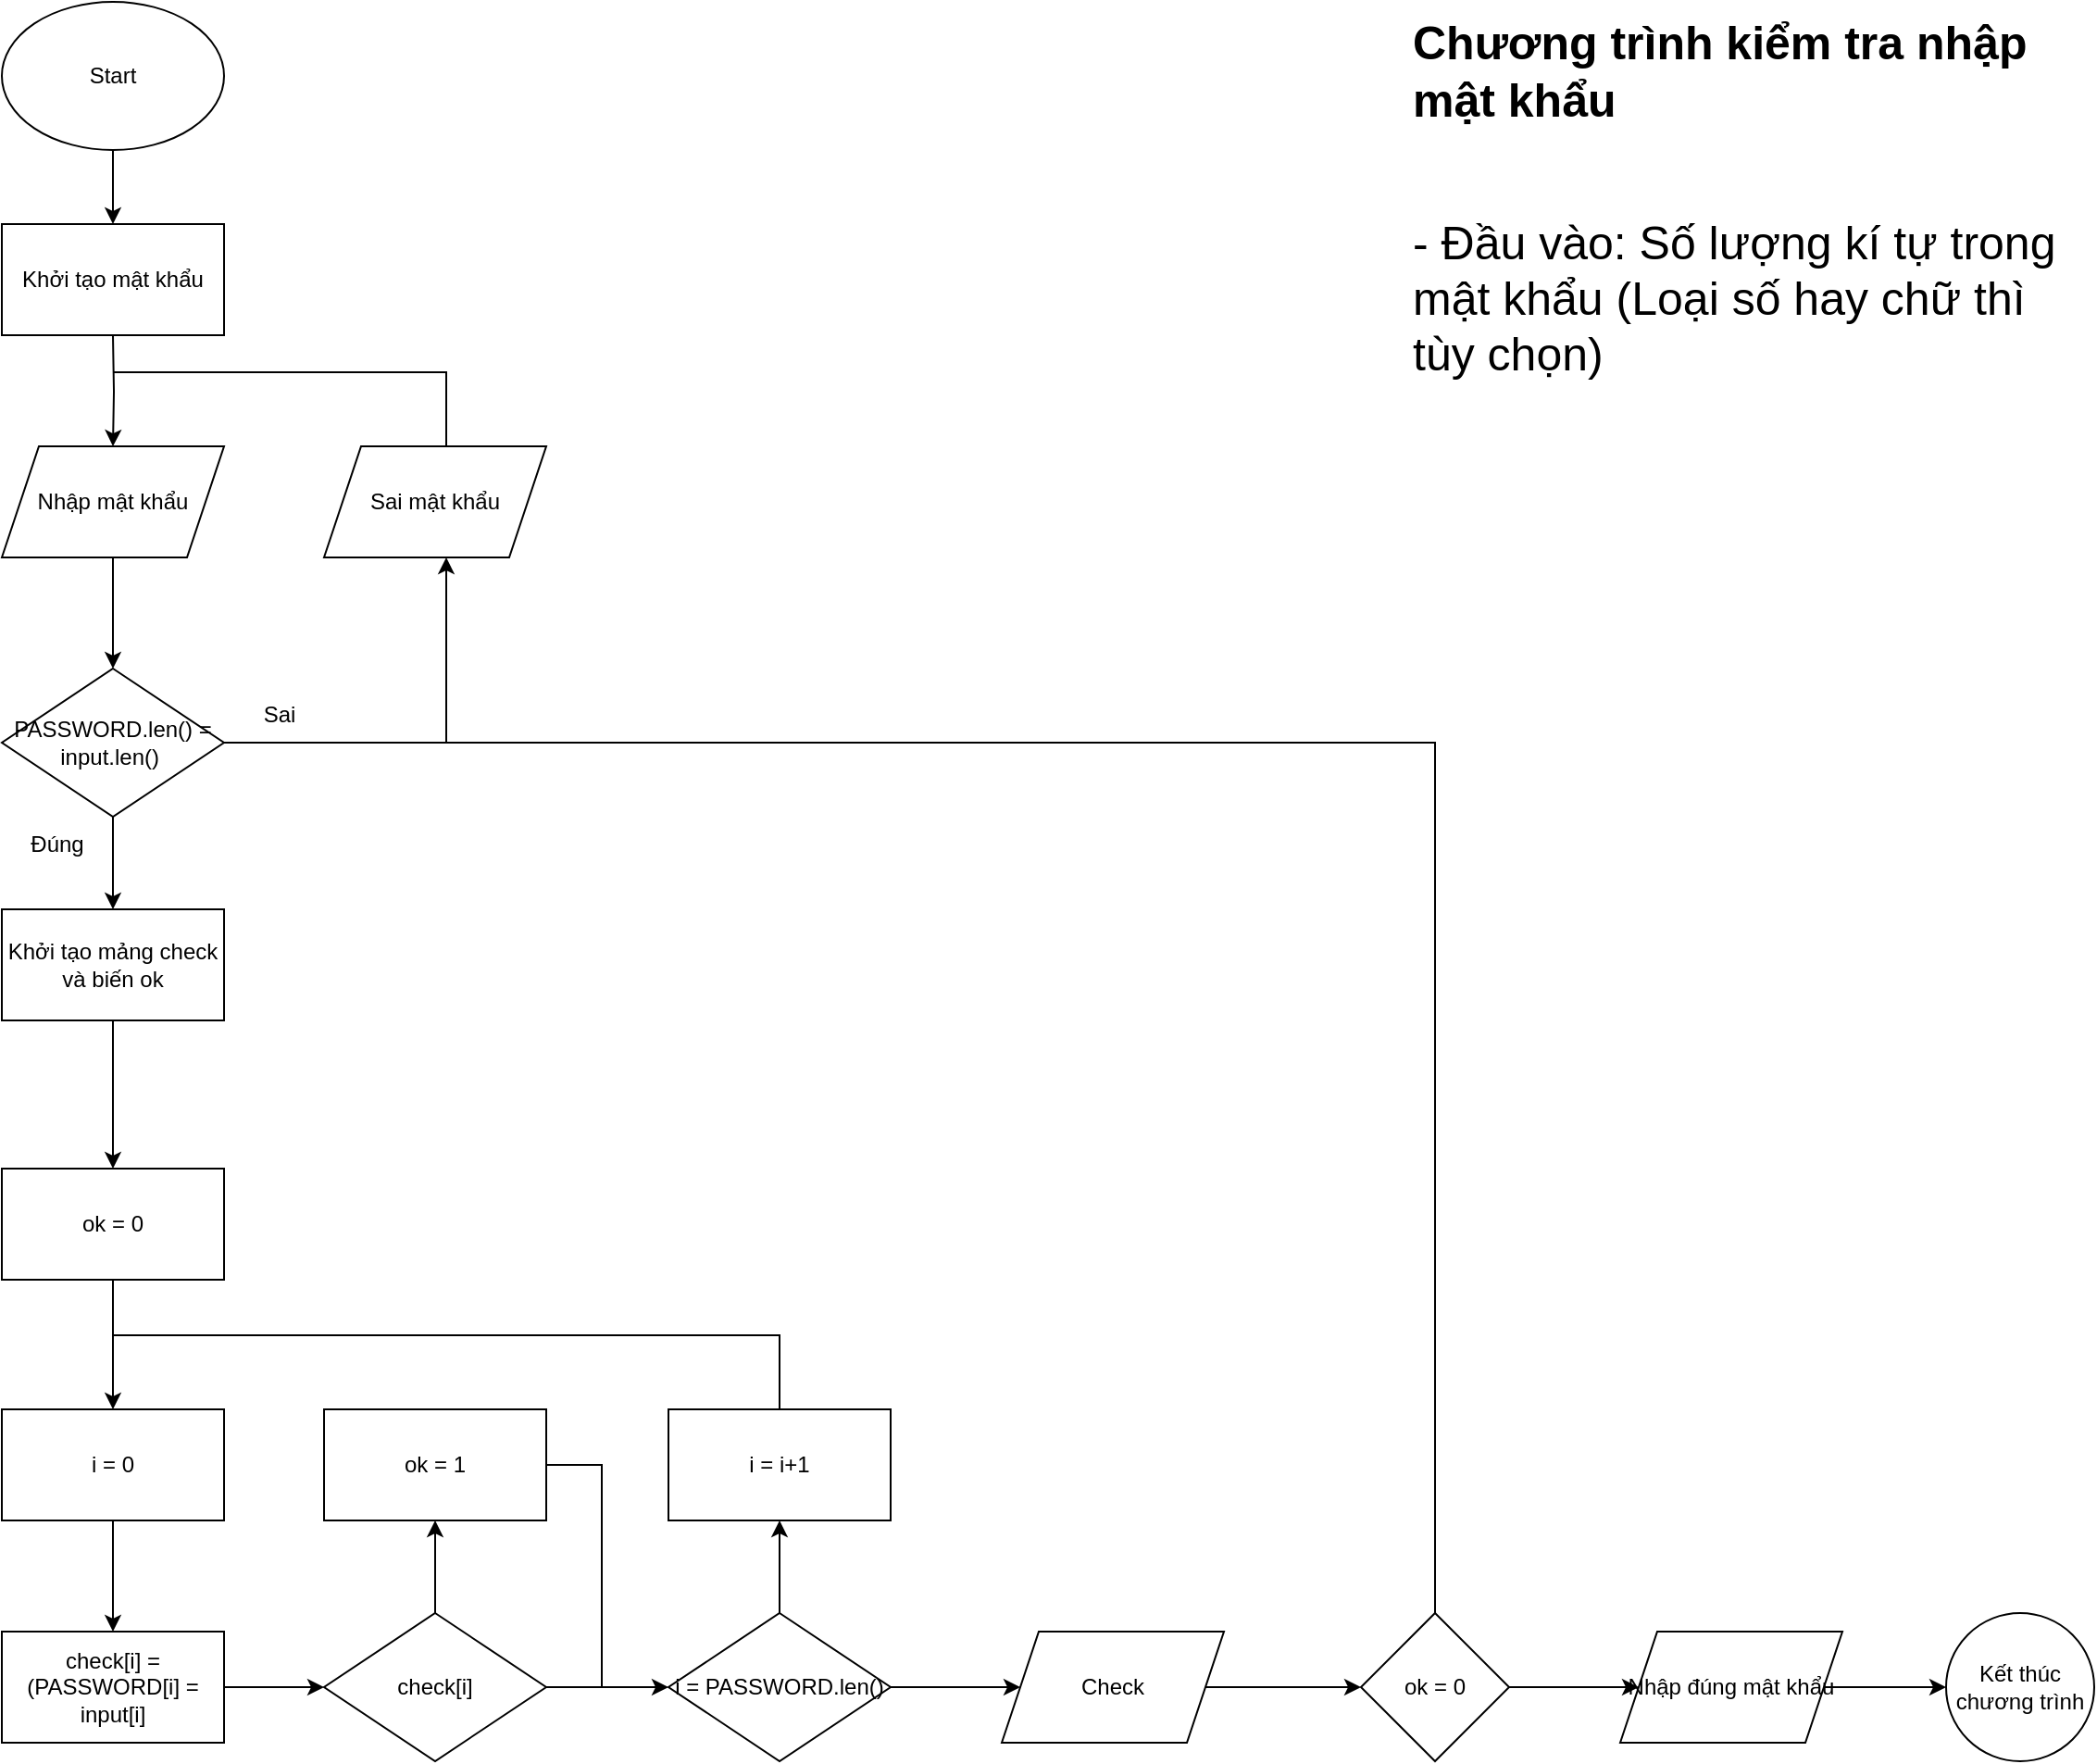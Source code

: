 <mxfile version="25.0.1">
  <diagram id="C5RBs43oDa-KdzZeNtuy" name="Page-1">
    <mxGraphModel dx="1698" dy="1064" grid="1" gridSize="10" guides="1" tooltips="1" connect="1" arrows="1" fold="1" page="1" pageScale="1" pageWidth="827" pageHeight="1169" math="0" shadow="0">
      <root>
        <mxCell id="WIyWlLk6GJQsqaUBKTNV-0" />
        <mxCell id="WIyWlLk6GJQsqaUBKTNV-1" parent="WIyWlLk6GJQsqaUBKTNV-0" />
        <mxCell id="2vWn9LsCLtXttcwdHyVa-6" value="" style="edgeStyle=orthogonalEdgeStyle;rounded=0;orthogonalLoop=1;jettySize=auto;html=1;" edge="1" parent="WIyWlLk6GJQsqaUBKTNV-1" target="2vWn9LsCLtXttcwdHyVa-2">
          <mxGeometry relative="1" as="geometry">
            <mxPoint x="300" y="260" as="sourcePoint" />
          </mxGeometry>
        </mxCell>
        <mxCell id="2vWn9LsCLtXttcwdHyVa-4" value="" style="edgeStyle=orthogonalEdgeStyle;rounded=0;orthogonalLoop=1;jettySize=auto;html=1;" edge="1" parent="WIyWlLk6GJQsqaUBKTNV-1" source="2vWn9LsCLtXttcwdHyVa-1">
          <mxGeometry relative="1" as="geometry">
            <mxPoint x="300" y="200" as="targetPoint" />
          </mxGeometry>
        </mxCell>
        <mxCell id="2vWn9LsCLtXttcwdHyVa-1" value="Start" style="ellipse;whiteSpace=wrap;html=1;" vertex="1" parent="WIyWlLk6GJQsqaUBKTNV-1">
          <mxGeometry x="240" y="80" width="120" height="80" as="geometry" />
        </mxCell>
        <mxCell id="2vWn9LsCLtXttcwdHyVa-7" value="" style="edgeStyle=orthogonalEdgeStyle;rounded=0;orthogonalLoop=1;jettySize=auto;html=1;" edge="1" parent="WIyWlLk6GJQsqaUBKTNV-1" source="2vWn9LsCLtXttcwdHyVa-2" target="2vWn9LsCLtXttcwdHyVa-5">
          <mxGeometry relative="1" as="geometry" />
        </mxCell>
        <mxCell id="2vWn9LsCLtXttcwdHyVa-2" value="Nhập mật khẩu" style="shape=parallelogram;perimeter=parallelogramPerimeter;whiteSpace=wrap;html=1;fixedSize=1;" vertex="1" parent="WIyWlLk6GJQsqaUBKTNV-1">
          <mxGeometry x="240" y="320" width="120" height="60" as="geometry" />
        </mxCell>
        <mxCell id="2vWn9LsCLtXttcwdHyVa-19" value="" style="edgeStyle=orthogonalEdgeStyle;rounded=0;orthogonalLoop=1;jettySize=auto;html=1;" edge="1" parent="WIyWlLk6GJQsqaUBKTNV-1" source="2vWn9LsCLtXttcwdHyVa-5" target="2vWn9LsCLtXttcwdHyVa-18">
          <mxGeometry relative="1" as="geometry" />
        </mxCell>
        <mxCell id="2vWn9LsCLtXttcwdHyVa-5" value="PASSWORD.len() = input.len()&amp;nbsp;" style="rhombus;whiteSpace=wrap;html=1;" vertex="1" parent="WIyWlLk6GJQsqaUBKTNV-1">
          <mxGeometry x="240" y="440" width="120" height="80" as="geometry" />
        </mxCell>
        <mxCell id="2vWn9LsCLtXttcwdHyVa-11" value="Khởi tạo mật khẩu" style="whiteSpace=wrap;html=1;" vertex="1" parent="WIyWlLk6GJQsqaUBKTNV-1">
          <mxGeometry x="240" y="200" width="120" height="60" as="geometry" />
        </mxCell>
        <mxCell id="2vWn9LsCLtXttcwdHyVa-17" value="Sai" style="text;html=1;align=center;verticalAlign=middle;whiteSpace=wrap;rounded=0;" vertex="1" parent="WIyWlLk6GJQsqaUBKTNV-1">
          <mxGeometry x="360" y="450" width="60" height="30" as="geometry" />
        </mxCell>
        <mxCell id="2vWn9LsCLtXttcwdHyVa-25" value="" style="edgeStyle=orthogonalEdgeStyle;rounded=0;orthogonalLoop=1;jettySize=auto;html=1;" edge="1" parent="WIyWlLk6GJQsqaUBKTNV-1" source="2vWn9LsCLtXttcwdHyVa-18" target="2vWn9LsCLtXttcwdHyVa-21">
          <mxGeometry relative="1" as="geometry" />
        </mxCell>
        <mxCell id="2vWn9LsCLtXttcwdHyVa-18" value="Khởi tạo mảng check và biến ok" style="rounded=0;whiteSpace=wrap;html=1;" vertex="1" parent="WIyWlLk6GJQsqaUBKTNV-1">
          <mxGeometry x="240" y="570" width="120" height="60" as="geometry" />
        </mxCell>
        <mxCell id="2vWn9LsCLtXttcwdHyVa-20" value="Đúng" style="text;html=1;align=center;verticalAlign=middle;whiteSpace=wrap;rounded=0;" vertex="1" parent="WIyWlLk6GJQsqaUBKTNV-1">
          <mxGeometry x="240" y="520" width="60" height="30" as="geometry" />
        </mxCell>
        <mxCell id="2vWn9LsCLtXttcwdHyVa-53" value="" style="edgeStyle=orthogonalEdgeStyle;rounded=0;orthogonalLoop=1;jettySize=auto;html=1;" edge="1" parent="WIyWlLk6GJQsqaUBKTNV-1" source="2vWn9LsCLtXttcwdHyVa-21" target="2vWn9LsCLtXttcwdHyVa-52">
          <mxGeometry relative="1" as="geometry" />
        </mxCell>
        <mxCell id="2vWn9LsCLtXttcwdHyVa-21" value="ok = 0" style="rounded=0;whiteSpace=wrap;html=1;" vertex="1" parent="WIyWlLk6GJQsqaUBKTNV-1">
          <mxGeometry x="240" y="710" width="120" height="60" as="geometry" />
        </mxCell>
        <mxCell id="2vWn9LsCLtXttcwdHyVa-31" value="" style="endArrow=classic;html=1;rounded=0;entryX=0.5;entryY=1;entryDx=0;entryDy=0;exitX=0;exitY=1;exitDx=0;exitDy=0;" edge="1" parent="WIyWlLk6GJQsqaUBKTNV-1" source="2vWn9LsCLtXttcwdHyVa-17">
          <mxGeometry width="50" height="50" relative="1" as="geometry">
            <mxPoint x="490" y="620" as="sourcePoint" />
            <mxPoint x="480" y="380" as="targetPoint" />
            <Array as="points">
              <mxPoint x="480" y="480" />
            </Array>
          </mxGeometry>
        </mxCell>
        <mxCell id="2vWn9LsCLtXttcwdHyVa-32" value="" style="endArrow=none;html=1;rounded=0;exitX=0.5;exitY=0;exitDx=0;exitDy=0;" edge="1" parent="WIyWlLk6GJQsqaUBKTNV-1">
          <mxGeometry width="50" height="50" relative="1" as="geometry">
            <mxPoint x="480" y="320" as="sourcePoint" />
            <mxPoint x="300" y="280" as="targetPoint" />
            <Array as="points">
              <mxPoint x="480" y="280" />
            </Array>
          </mxGeometry>
        </mxCell>
        <mxCell id="2vWn9LsCLtXttcwdHyVa-70" value="" style="rounded=0;orthogonalLoop=1;jettySize=auto;html=1;movable=1;resizable=1;rotatable=1;deletable=1;editable=1;locked=0;connectable=1;endArrow=none;endFill=0;exitX=0.5;exitY=0;exitDx=0;exitDy=0;" edge="1" parent="WIyWlLk6GJQsqaUBKTNV-1" source="2vWn9LsCLtXttcwdHyVa-34">
          <mxGeometry relative="1" as="geometry">
            <mxPoint x="750" y="804.419" as="sourcePoint" />
            <mxPoint x="300" y="800" as="targetPoint" />
            <Array as="points">
              <mxPoint x="660" y="800" />
            </Array>
          </mxGeometry>
        </mxCell>
        <mxCell id="2vWn9LsCLtXttcwdHyVa-34" value="i = i+1" style="rounded=0;whiteSpace=wrap;html=1;" vertex="1" parent="WIyWlLk6GJQsqaUBKTNV-1">
          <mxGeometry x="600" y="840" width="120" height="60" as="geometry" />
        </mxCell>
        <mxCell id="2vWn9LsCLtXttcwdHyVa-49" value="Sai mật khẩu" style="shape=parallelogram;perimeter=parallelogramPerimeter;whiteSpace=wrap;html=1;fixedSize=1;" vertex="1" parent="WIyWlLk6GJQsqaUBKTNV-1">
          <mxGeometry x="414" y="320" width="120" height="60" as="geometry" />
        </mxCell>
        <mxCell id="2vWn9LsCLtXttcwdHyVa-56" value="" style="edgeStyle=orthogonalEdgeStyle;rounded=0;orthogonalLoop=1;jettySize=auto;html=1;" edge="1" parent="WIyWlLk6GJQsqaUBKTNV-1" source="2vWn9LsCLtXttcwdHyVa-50" target="2vWn9LsCLtXttcwdHyVa-55">
          <mxGeometry relative="1" as="geometry" />
        </mxCell>
        <mxCell id="2vWn9LsCLtXttcwdHyVa-50" value="check[i] = (PASSWORD[i] = input[i]" style="rounded=0;whiteSpace=wrap;html=1;" vertex="1" parent="WIyWlLk6GJQsqaUBKTNV-1">
          <mxGeometry x="240" y="960" width="120" height="60" as="geometry" />
        </mxCell>
        <mxCell id="2vWn9LsCLtXttcwdHyVa-54" value="" style="edgeStyle=orthogonalEdgeStyle;rounded=0;orthogonalLoop=1;jettySize=auto;html=1;" edge="1" parent="WIyWlLk6GJQsqaUBKTNV-1" source="2vWn9LsCLtXttcwdHyVa-52" target="2vWn9LsCLtXttcwdHyVa-50">
          <mxGeometry relative="1" as="geometry" />
        </mxCell>
        <mxCell id="2vWn9LsCLtXttcwdHyVa-52" value="i = 0" style="rounded=0;whiteSpace=wrap;html=1;" vertex="1" parent="WIyWlLk6GJQsqaUBKTNV-1">
          <mxGeometry x="240" y="840" width="120" height="60" as="geometry" />
        </mxCell>
        <mxCell id="2vWn9LsCLtXttcwdHyVa-58" value="" style="edgeStyle=orthogonalEdgeStyle;rounded=0;orthogonalLoop=1;jettySize=auto;html=1;" edge="1" parent="WIyWlLk6GJQsqaUBKTNV-1" source="2vWn9LsCLtXttcwdHyVa-55">
          <mxGeometry relative="1" as="geometry">
            <mxPoint x="474" y="900" as="targetPoint" />
          </mxGeometry>
        </mxCell>
        <mxCell id="2vWn9LsCLtXttcwdHyVa-60" value="" style="edgeStyle=orthogonalEdgeStyle;rounded=0;orthogonalLoop=1;jettySize=auto;html=1;" edge="1" parent="WIyWlLk6GJQsqaUBKTNV-1" source="2vWn9LsCLtXttcwdHyVa-55" target="2vWn9LsCLtXttcwdHyVa-59">
          <mxGeometry relative="1" as="geometry" />
        </mxCell>
        <mxCell id="2vWn9LsCLtXttcwdHyVa-55" value="check[i]" style="rhombus;whiteSpace=wrap;html=1;rounded=0;" vertex="1" parent="WIyWlLk6GJQsqaUBKTNV-1">
          <mxGeometry x="414" y="950" width="120" height="80" as="geometry" />
        </mxCell>
        <mxCell id="2vWn9LsCLtXttcwdHyVa-57" value="ok = 1" style="whiteSpace=wrap;html=1;rounded=0;" vertex="1" parent="WIyWlLk6GJQsqaUBKTNV-1">
          <mxGeometry x="414" y="840" width="120" height="60" as="geometry" />
        </mxCell>
        <mxCell id="2vWn9LsCLtXttcwdHyVa-75" value="" style="edgeStyle=orthogonalEdgeStyle;rounded=0;orthogonalLoop=1;jettySize=auto;html=1;" edge="1" parent="WIyWlLk6GJQsqaUBKTNV-1" source="2vWn9LsCLtXttcwdHyVa-59" target="2vWn9LsCLtXttcwdHyVa-74">
          <mxGeometry relative="1" as="geometry" />
        </mxCell>
        <mxCell id="2vWn9LsCLtXttcwdHyVa-85" value="" style="edgeStyle=orthogonalEdgeStyle;rounded=0;orthogonalLoop=1;jettySize=auto;html=1;" edge="1" parent="WIyWlLk6GJQsqaUBKTNV-1" source="2vWn9LsCLtXttcwdHyVa-59" target="2vWn9LsCLtXttcwdHyVa-34">
          <mxGeometry relative="1" as="geometry" />
        </mxCell>
        <mxCell id="2vWn9LsCLtXttcwdHyVa-59" value="i = PASSWORD.len()" style="rhombus;whiteSpace=wrap;html=1;rounded=0;" vertex="1" parent="WIyWlLk6GJQsqaUBKTNV-1">
          <mxGeometry x="600" y="950" width="120" height="80" as="geometry" />
        </mxCell>
        <mxCell id="2vWn9LsCLtXttcwdHyVa-64" value="" style="endArrow=none;html=1;rounded=0;exitX=1;exitY=0.5;exitDx=0;exitDy=0;exitPerimeter=0;" edge="1" parent="WIyWlLk6GJQsqaUBKTNV-1">
          <mxGeometry width="50" height="50" relative="1" as="geometry">
            <mxPoint x="534" y="870" as="sourcePoint" />
            <mxPoint x="564" y="990" as="targetPoint" />
            <Array as="points">
              <mxPoint x="564" y="870" />
            </Array>
          </mxGeometry>
        </mxCell>
        <mxCell id="2vWn9LsCLtXttcwdHyVa-77" value="" style="edgeStyle=orthogonalEdgeStyle;rounded=0;orthogonalLoop=1;jettySize=auto;html=1;" edge="1" parent="WIyWlLk6GJQsqaUBKTNV-1" source="2vWn9LsCLtXttcwdHyVa-74" target="2vWn9LsCLtXttcwdHyVa-76">
          <mxGeometry relative="1" as="geometry" />
        </mxCell>
        <mxCell id="2vWn9LsCLtXttcwdHyVa-74" value="Check" style="shape=parallelogram;perimeter=parallelogramPerimeter;whiteSpace=wrap;html=1;fixedSize=1;rounded=0;" vertex="1" parent="WIyWlLk6GJQsqaUBKTNV-1">
          <mxGeometry x="780" y="960" width="120" height="60" as="geometry" />
        </mxCell>
        <mxCell id="2vWn9LsCLtXttcwdHyVa-79" value="" style="rounded=0;orthogonalLoop=1;jettySize=auto;html=1;startArrow=none;startFill=0;endArrow=none;endFill=0;exitX=0.5;exitY=0;exitDx=0;exitDy=0;" edge="1" parent="WIyWlLk6GJQsqaUBKTNV-1" source="2vWn9LsCLtXttcwdHyVa-76">
          <mxGeometry relative="1" as="geometry">
            <mxPoint x="480" y="480" as="targetPoint" />
            <Array as="points">
              <mxPoint x="1014" y="480" />
            </Array>
          </mxGeometry>
        </mxCell>
        <mxCell id="2vWn9LsCLtXttcwdHyVa-81" value="" style="edgeStyle=orthogonalEdgeStyle;rounded=0;orthogonalLoop=1;jettySize=auto;html=1;" edge="1" parent="WIyWlLk6GJQsqaUBKTNV-1" source="2vWn9LsCLtXttcwdHyVa-76" target="2vWn9LsCLtXttcwdHyVa-80">
          <mxGeometry relative="1" as="geometry" />
        </mxCell>
        <mxCell id="2vWn9LsCLtXttcwdHyVa-76" value="ok = 0" style="rhombus;whiteSpace=wrap;html=1;rounded=0;" vertex="1" parent="WIyWlLk6GJQsqaUBKTNV-1">
          <mxGeometry x="974" y="950" width="80" height="80" as="geometry" />
        </mxCell>
        <mxCell id="2vWn9LsCLtXttcwdHyVa-83" value="" style="edgeStyle=orthogonalEdgeStyle;rounded=0;orthogonalLoop=1;jettySize=auto;html=1;" edge="1" parent="WIyWlLk6GJQsqaUBKTNV-1" source="2vWn9LsCLtXttcwdHyVa-80" target="2vWn9LsCLtXttcwdHyVa-82">
          <mxGeometry relative="1" as="geometry" />
        </mxCell>
        <mxCell id="2vWn9LsCLtXttcwdHyVa-80" value="Nhập đúng mật khẩu" style="shape=parallelogram;perimeter=parallelogramPerimeter;whiteSpace=wrap;html=1;fixedSize=1;rounded=0;" vertex="1" parent="WIyWlLk6GJQsqaUBKTNV-1">
          <mxGeometry x="1114" y="960" width="120" height="60" as="geometry" />
        </mxCell>
        <mxCell id="2vWn9LsCLtXttcwdHyVa-82" value="Kết thúc chương trình" style="ellipse;whiteSpace=wrap;html=1;rounded=0;" vertex="1" parent="WIyWlLk6GJQsqaUBKTNV-1">
          <mxGeometry x="1290" y="950" width="80" height="80" as="geometry" />
        </mxCell>
        <mxCell id="2vWn9LsCLtXttcwdHyVa-86" value="&lt;h1 style=&quot;margin-top: 0px;&quot;&gt;&lt;font style=&quot;font-size: 25px;&quot;&gt;Chương trình kiểm tra nhập mật khẩu&lt;/font&gt;&lt;/h1&gt;&lt;div&gt;&lt;font style=&quot;font-size: 25px;&quot;&gt;&lt;br&gt;&lt;/font&gt;&lt;/div&gt;&lt;div&gt;&lt;font style=&quot;font-size: 25px;&quot;&gt;- Đầu vào: Số lượng kí tự trong mật khẩu (Loại số hay chữ thì tùy chọn)&lt;/font&gt;&lt;/div&gt;" style="text;html=1;whiteSpace=wrap;overflow=hidden;rounded=0;" vertex="1" parent="WIyWlLk6GJQsqaUBKTNV-1">
          <mxGeometry x="1000" y="80" width="370" height="300" as="geometry" />
        </mxCell>
      </root>
    </mxGraphModel>
  </diagram>
</mxfile>
